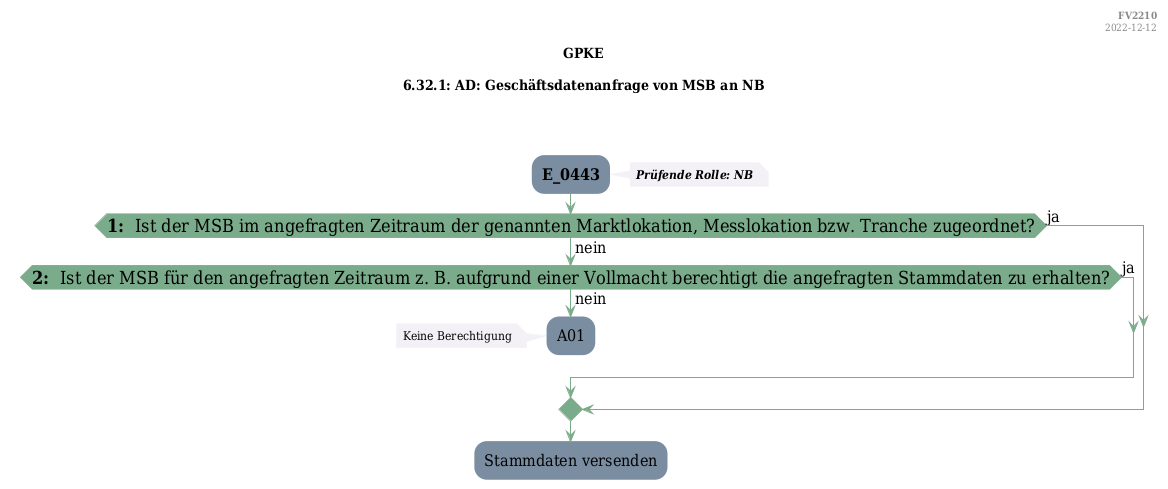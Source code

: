 @startuml
skinparam Shadowing false
skinparam NoteBorderColor #f3f1f6
skinparam NoteBackgroundColor #f3f1f6
skinparam NoteFontSize 12
skinparam ActivityBorderColor none
skinparam ActivityBackgroundColor #7a8da1
skinparam ActivityFontSize 16
skinparam ArrowColor #7aab8a
skinparam ArrowFontSize 16
skinparam ActivityDiamondBackgroundColor #7aab8a
skinparam ActivityDiamondBorderColor #7aab8a
skinparam ActivityDiamondFontSize 18
skinparam defaultFontName DejaVu Serif Condensed
skinparam ActivityEndColor #669580

header
<b>FV2210
2022-12-12
endheader

title
GPKE

6.32.1: AD: Geschäftsdatenanfrage von MSB an NB



end title
:<b>E_0443</b>;
note right
<b><i>Prüfende Rolle: NB
end note

if (<b>1: </b> Ist der MSB im angefragten Zeitraum der genannten Marktlokation, Messlokation bzw. Tranche zugeordnet?) then (ja)
else (nein)
    if (<b>2: </b> Ist der MSB für den angefragten Zeitraum z. B. aufgrund einer Vollmacht berechtigt die angefragten Stammdaten zu erhalten?) then (ja)
    else (nein)
        :A01;
        note left
            Keine Berechtigung
        endnote
        kill;
    endif
endif
:Stammdaten versenden;
kill;

@enduml
